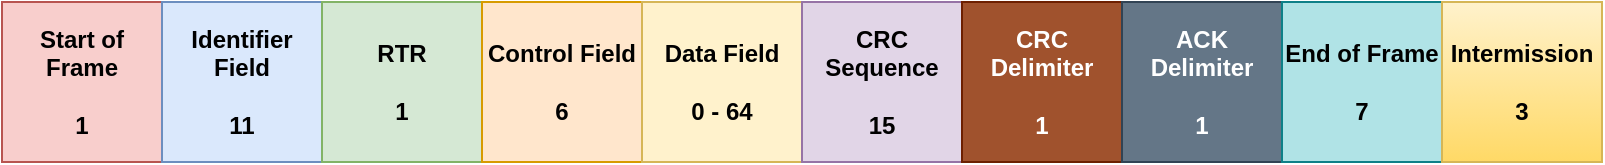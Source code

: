 <mxfile version="24.7.17">
  <diagram name="Page-1" id="Ao7AagslHnH1udCbXXcD">
    <mxGraphModel dx="1364" dy="758" grid="1" gridSize="10" guides="1" tooltips="1" connect="1" arrows="1" fold="1" page="1" pageScale="1" pageWidth="850" pageHeight="1100" math="0" shadow="0">
      <root>
        <mxCell id="0" />
        <mxCell id="1" parent="0" />
        <mxCell id="sJZ5eVZFacfJdtFqZwS8-1" value="Start of Frame&lt;br&gt;&lt;br&gt;1" style="rounded=0;whiteSpace=wrap;html=1;fontStyle=1;fillColor=#f8cecc;strokeColor=#b85450;" vertex="1" parent="1">
          <mxGeometry x="25" y="160" width="80" height="80" as="geometry" />
        </mxCell>
        <mxCell id="sJZ5eVZFacfJdtFqZwS8-2" value="Identifier Field&lt;br&gt;&lt;br&gt;11" style="rounded=0;whiteSpace=wrap;html=1;fontStyle=1;fillColor=#dae8fc;strokeColor=#6c8ebf;" vertex="1" parent="1">
          <mxGeometry x="105" y="160" width="80" height="80" as="geometry" />
        </mxCell>
        <mxCell id="sJZ5eVZFacfJdtFqZwS8-3" value="RTR&lt;br&gt;&lt;br&gt;1" style="rounded=0;whiteSpace=wrap;html=1;fontStyle=1;fillColor=#d5e8d4;strokeColor=#82b366;" vertex="1" parent="1">
          <mxGeometry x="185" y="160" width="80" height="80" as="geometry" />
        </mxCell>
        <mxCell id="sJZ5eVZFacfJdtFqZwS8-4" value="Control Field&lt;br&gt;&lt;br&gt;6" style="rounded=0;whiteSpace=wrap;html=1;fontStyle=1;fillColor=#ffe6cc;strokeColor=#d79b00;" vertex="1" parent="1">
          <mxGeometry x="265" y="160" width="80" height="80" as="geometry" />
        </mxCell>
        <mxCell id="sJZ5eVZFacfJdtFqZwS8-5" value="Data Field&lt;br&gt;&lt;br&gt;0 - 64" style="rounded=0;whiteSpace=wrap;html=1;fontStyle=1;fillColor=#fff2cc;strokeColor=#d6b656;" vertex="1" parent="1">
          <mxGeometry x="345" y="160" width="80" height="80" as="geometry" />
        </mxCell>
        <mxCell id="sJZ5eVZFacfJdtFqZwS8-6" value="CRC Sequence&lt;br&gt;&lt;br&gt;15" style="rounded=0;whiteSpace=wrap;html=1;fontStyle=1;fillColor=#e1d5e7;strokeColor=#9673a6;" vertex="1" parent="1">
          <mxGeometry x="425" y="160" width="80" height="80" as="geometry" />
        </mxCell>
        <mxCell id="sJZ5eVZFacfJdtFqZwS8-7" value="CRC Delimiter&lt;br&gt;&lt;br&gt;1" style="rounded=0;whiteSpace=wrap;html=1;fontStyle=1;fillColor=#a0522d;fontColor=#ffffff;strokeColor=#6D1F00;" vertex="1" parent="1">
          <mxGeometry x="505" y="160" width="80" height="80" as="geometry" />
        </mxCell>
        <mxCell id="sJZ5eVZFacfJdtFqZwS8-8" value="ACK Delimiter&lt;br&gt;&lt;br&gt;1" style="rounded=0;whiteSpace=wrap;html=1;fontStyle=1;fillColor=#647687;fontColor=#ffffff;strokeColor=#314354;" vertex="1" parent="1">
          <mxGeometry x="585" y="160" width="80" height="80" as="geometry" />
        </mxCell>
        <mxCell id="sJZ5eVZFacfJdtFqZwS8-9" value="End of Frame&lt;br&gt;&lt;br&gt;7" style="rounded=0;whiteSpace=wrap;html=1;fontStyle=1;fillColor=#b0e3e6;strokeColor=#0e8088;" vertex="1" parent="1">
          <mxGeometry x="665" y="160" width="80" height="80" as="geometry" />
        </mxCell>
        <mxCell id="sJZ5eVZFacfJdtFqZwS8-10" value="Intermission&lt;br&gt;&lt;br&gt;3" style="rounded=0;whiteSpace=wrap;html=1;fontStyle=1;fillColor=#fff2cc;gradientColor=#ffd966;strokeColor=#d6b656;" vertex="1" parent="1">
          <mxGeometry x="745" y="160" width="80" height="80" as="geometry" />
        </mxCell>
      </root>
    </mxGraphModel>
  </diagram>
</mxfile>
